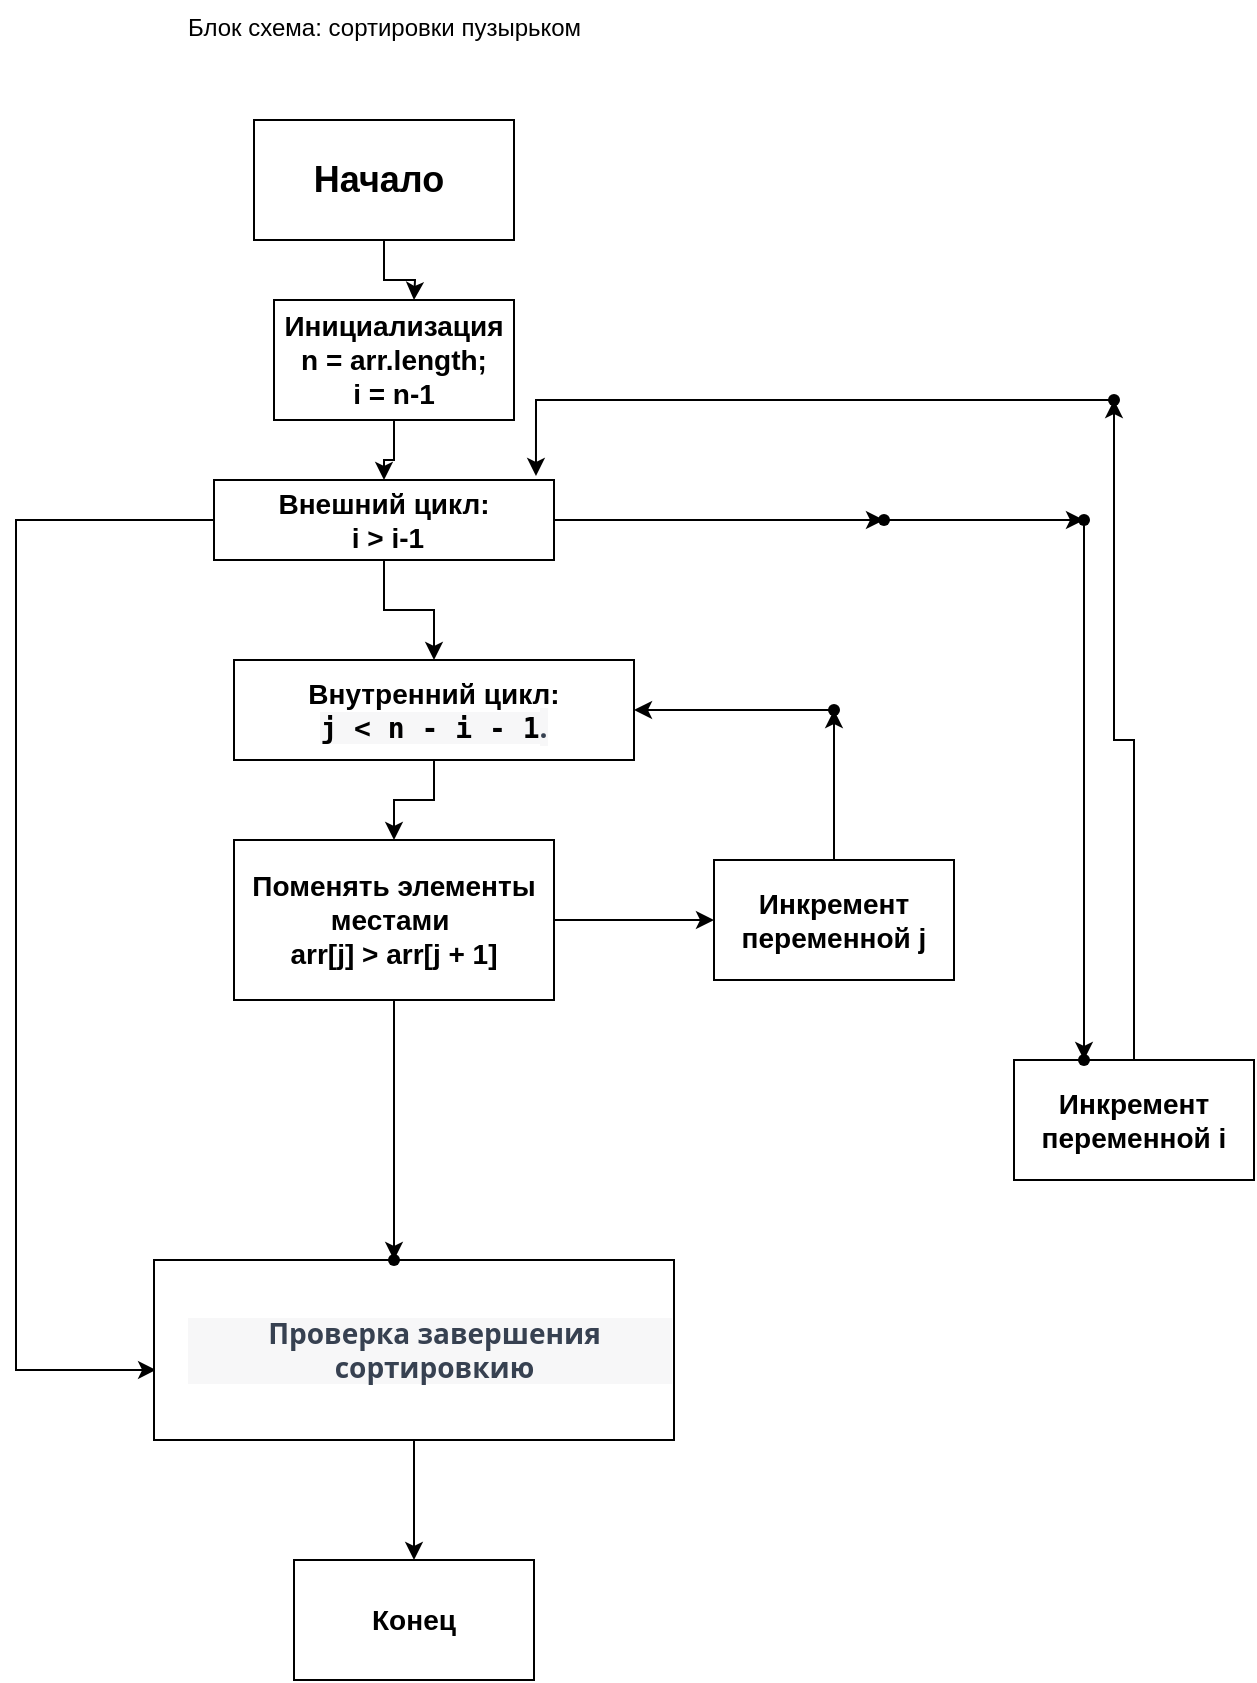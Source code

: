 <mxfile version="21.6.5" type="device">
  <diagram id="C5RBs43oDa-KdzZeNtuy" name="Page-1">
    <mxGraphModel dx="1098" dy="1989" grid="1" gridSize="10" guides="1" tooltips="1" connect="1" arrows="1" fold="1" page="1" pageScale="1" pageWidth="827" pageHeight="1169" math="0" shadow="0">
      <root>
        <mxCell id="WIyWlLk6GJQsqaUBKTNV-0" />
        <mxCell id="WIyWlLk6GJQsqaUBKTNV-1" parent="WIyWlLk6GJQsqaUBKTNV-0" />
        <mxCell id="7ndglb1z6COYYah7SMuI-425" value="Блок схема: сортировки пузырьком" style="text;whiteSpace=wrap;html=1;" parent="WIyWlLk6GJQsqaUBKTNV-1" vertex="1">
          <mxGeometry x="235" y="-1160" width="230" height="40" as="geometry" />
        </mxCell>
        <mxCell id="2zdZ3lVmo39ClpHEpzlz-12" value="" style="edgeStyle=orthogonalEdgeStyle;rounded=0;orthogonalLoop=1;jettySize=auto;html=1;" parent="WIyWlLk6GJQsqaUBKTNV-1" source="2zdZ3lVmo39ClpHEpzlz-0" edge="1">
          <mxGeometry relative="1" as="geometry">
            <mxPoint x="350" y="-1010" as="targetPoint" />
          </mxGeometry>
        </mxCell>
        <mxCell id="2zdZ3lVmo39ClpHEpzlz-0" value="&lt;b&gt;&lt;font style=&quot;font-size: 18px;&quot;&gt;Начало&amp;nbsp;&lt;/font&gt;&lt;/b&gt;" style="rounded=0;whiteSpace=wrap;html=1;" parent="WIyWlLk6GJQsqaUBKTNV-1" vertex="1">
          <mxGeometry x="270" y="-1100" width="130" height="60" as="geometry" />
        </mxCell>
        <mxCell id="2zdZ3lVmo39ClpHEpzlz-18" value="" style="edgeStyle=orthogonalEdgeStyle;rounded=0;orthogonalLoop=1;jettySize=auto;html=1;" parent="WIyWlLk6GJQsqaUBKTNV-1" source="2zdZ3lVmo39ClpHEpzlz-1" target="2zdZ3lVmo39ClpHEpzlz-2" edge="1">
          <mxGeometry relative="1" as="geometry" />
        </mxCell>
        <mxCell id="2zdZ3lVmo39ClpHEpzlz-1" value="&lt;font style=&quot;font-size: 14px;&quot;&gt;&lt;b&gt;Инициализация&lt;br&gt;n = arr.length;&lt;br&gt;i = n-1&lt;/b&gt;&lt;/font&gt;" style="rounded=0;whiteSpace=wrap;html=1;" parent="WIyWlLk6GJQsqaUBKTNV-1" vertex="1">
          <mxGeometry x="280" y="-1010" width="120" height="60" as="geometry" />
        </mxCell>
        <mxCell id="2zdZ3lVmo39ClpHEpzlz-19" value="" style="edgeStyle=orthogonalEdgeStyle;rounded=0;orthogonalLoop=1;jettySize=auto;html=1;" parent="WIyWlLk6GJQsqaUBKTNV-1" source="2zdZ3lVmo39ClpHEpzlz-2" target="2zdZ3lVmo39ClpHEpzlz-3" edge="1">
          <mxGeometry relative="1" as="geometry" />
        </mxCell>
        <mxCell id="2zdZ3lVmo39ClpHEpzlz-29" value="" style="edgeStyle=orthogonalEdgeStyle;rounded=0;orthogonalLoop=1;jettySize=auto;html=1;entryX=0.004;entryY=0.611;entryDx=0;entryDy=0;entryPerimeter=0;" parent="WIyWlLk6GJQsqaUBKTNV-1" source="2zdZ3lVmo39ClpHEpzlz-2" target="2zdZ3lVmo39ClpHEpzlz-6" edge="1">
          <mxGeometry relative="1" as="geometry">
            <mxPoint x="150" y="-350" as="targetPoint" />
            <Array as="points">
              <mxPoint x="151" y="-900" />
              <mxPoint x="151" y="-475" />
            </Array>
          </mxGeometry>
        </mxCell>
        <mxCell id="2zdZ3lVmo39ClpHEpzlz-37" value="" style="edgeStyle=orthogonalEdgeStyle;rounded=0;orthogonalLoop=1;jettySize=auto;html=1;" parent="WIyWlLk6GJQsqaUBKTNV-1" source="2zdZ3lVmo39ClpHEpzlz-2" target="2zdZ3lVmo39ClpHEpzlz-36" edge="1">
          <mxGeometry relative="1" as="geometry" />
        </mxCell>
        <mxCell id="2zdZ3lVmo39ClpHEpzlz-2" value="&lt;span style=&quot;font-size: 14px;&quot;&gt;&lt;b&gt;Внешний цикл:&lt;br&gt;&amp;nbsp;i &amp;gt; i-1&lt;/b&gt;&lt;/span&gt;" style="rounded=0;whiteSpace=wrap;html=1;" parent="WIyWlLk6GJQsqaUBKTNV-1" vertex="1">
          <mxGeometry x="250" y="-920" width="170" height="40" as="geometry" />
        </mxCell>
        <mxCell id="2zdZ3lVmo39ClpHEpzlz-21" value="" style="edgeStyle=orthogonalEdgeStyle;rounded=0;orthogonalLoop=1;jettySize=auto;html=1;" parent="WIyWlLk6GJQsqaUBKTNV-1" source="2zdZ3lVmo39ClpHEpzlz-3" target="2zdZ3lVmo39ClpHEpzlz-4" edge="1">
          <mxGeometry relative="1" as="geometry" />
        </mxCell>
        <mxCell id="2zdZ3lVmo39ClpHEpzlz-3" value="&lt;font style=&quot;font-size: 14px;&quot;&gt;&lt;b&gt;Внутренний цикл: &lt;br&gt;&lt;code style=&quot;border: 0px solid rgb(217, 217, 227); box-sizing: border-box; --tw-border-spacing-x: 0; --tw-border-spacing-y: 0; --tw-translate-x: 0; --tw-translate-y: 0; --tw-rotate: 0; --tw-skew-x: 0; --tw-skew-y: 0; --tw-scale-x: 1; --tw-scale-y: 1; --tw-pan-x: ; --tw-pan-y: ; --tw-pinch-zoom: ; --tw-scroll-snap-strictness: proximity; --tw-gradient-from-position: ; --tw-gradient-via-position: ; --tw-gradient-to-position: ; --tw-ordinal: ; --tw-slashed-zero: ; --tw-numeric-figure: ; --tw-numeric-spacing: ; --tw-numeric-fraction: ; --tw-ring-inset: ; --tw-ring-offset-width: 0px; --tw-ring-offset-color: #fff; --tw-ring-color: rgba(69,89,164,.5); --tw-ring-offset-shadow: 0 0 transparent; --tw-ring-shadow: 0 0 transparent; --tw-shadow: 0 0 transparent; --tw-shadow-colored: 0 0 transparent; --tw-blur: ; --tw-brightness: ; --tw-contrast: ; --tw-grayscale: ; --tw-hue-rotate: ; --tw-invert: ; --tw-saturate: ; --tw-sepia: ; --tw-drop-shadow: ; --tw-backdrop-blur: ; --tw-backdrop-brightness: ; --tw-backdrop-contrast: ; --tw-backdrop-grayscale: ; --tw-backdrop-hue-rotate: ; --tw-backdrop-invert: ; --tw-backdrop-opacity: ; --tw-backdrop-saturate: ; --tw-backdrop-sepia: ; color: var(--tw-prose-code); text-align: left; background-color: rgb(247, 247, 248); font-family: &amp;quot;Söhne Mono&amp;quot;, Monaco, &amp;quot;Andale Mono&amp;quot;, &amp;quot;Ubuntu Mono&amp;quot;, monospace !important;&quot;&gt;j &amp;lt; n - i - 1&lt;/code&gt;&lt;span style=&quot;color: rgb(55, 65, 81); font-family: Söhne, ui-sans-serif, system-ui, -apple-system, &amp;quot;Segoe UI&amp;quot;, Roboto, Ubuntu, Cantarell, &amp;quot;Noto Sans&amp;quot;, sans-serif, &amp;quot;Helvetica Neue&amp;quot;, Arial, &amp;quot;Apple Color Emoji&amp;quot;, &amp;quot;Segoe UI Emoji&amp;quot;, &amp;quot;Segoe UI Symbol&amp;quot;, &amp;quot;Noto Color Emoji&amp;quot;; text-align: left; background-color: rgb(247, 247, 248);&quot;&gt;.&lt;/span&gt;&lt;/b&gt;&lt;/font&gt;" style="rounded=0;whiteSpace=wrap;html=1;" parent="WIyWlLk6GJQsqaUBKTNV-1" vertex="1">
          <mxGeometry x="260" y="-830" width="200" height="50" as="geometry" />
        </mxCell>
        <mxCell id="2zdZ3lVmo39ClpHEpzlz-32" value="" style="edgeStyle=orthogonalEdgeStyle;rounded=0;orthogonalLoop=1;jettySize=auto;html=1;" parent="WIyWlLk6GJQsqaUBKTNV-1" source="2zdZ3lVmo39ClpHEpzlz-4" target="2zdZ3lVmo39ClpHEpzlz-7" edge="1">
          <mxGeometry relative="1" as="geometry" />
        </mxCell>
        <mxCell id="2zdZ3lVmo39ClpHEpzlz-50" value="" style="edgeStyle=orthogonalEdgeStyle;rounded=0;orthogonalLoop=1;jettySize=auto;html=1;" parent="WIyWlLk6GJQsqaUBKTNV-1" source="2zdZ3lVmo39ClpHEpzlz-4" target="2zdZ3lVmo39ClpHEpzlz-49" edge="1">
          <mxGeometry relative="1" as="geometry" />
        </mxCell>
        <mxCell id="2zdZ3lVmo39ClpHEpzlz-4" value="&lt;font style=&quot;font-size: 14px;&quot;&gt;&lt;b&gt;Поменять элементы местами&amp;nbsp;&lt;br&gt;arr[j] &amp;gt; arr[j + 1]&lt;/b&gt;&lt;/font&gt;" style="rounded=0;whiteSpace=wrap;html=1;" parent="WIyWlLk6GJQsqaUBKTNV-1" vertex="1">
          <mxGeometry x="260" y="-740" width="160" height="80" as="geometry" />
        </mxCell>
        <mxCell id="2zdZ3lVmo39ClpHEpzlz-48" value="" style="edgeStyle=orthogonalEdgeStyle;rounded=0;orthogonalLoop=1;jettySize=auto;html=1;" parent="WIyWlLk6GJQsqaUBKTNV-1" source="2zdZ3lVmo39ClpHEpzlz-6" target="2zdZ3lVmo39ClpHEpzlz-9" edge="1">
          <mxGeometry relative="1" as="geometry" />
        </mxCell>
        <mxCell id="2zdZ3lVmo39ClpHEpzlz-6" value="&lt;ul style=&quot;border: 0px solid rgb(217, 217, 227); box-sizing: border-box; --tw-border-spacing-x: 0; --tw-border-spacing-y: 0; --tw-translate-x: 0; --tw-translate-y: 0; --tw-rotate: 0; --tw-skew-x: 0; --tw-skew-y: 0; --tw-scale-x: 1; --tw-scale-y: 1; --tw-pan-x: ; --tw-pan-y: ; --tw-pinch-zoom: ; --tw-scroll-snap-strictness: proximity; --tw-gradient-from-position: ; --tw-gradient-via-position: ; --tw-gradient-to-position: ; --tw-ordinal: ; --tw-slashed-zero: ; --tw-numeric-figure: ; --tw-numeric-spacing: ; --tw-numeric-fraction: ; --tw-ring-inset: ; --tw-ring-offset-width: 0px; --tw-ring-offset-color: #fff; --tw-ring-color: rgba(69,89,164,.5); --tw-ring-offset-shadow: 0 0 transparent; --tw-ring-shadow: 0 0 transparent; --tw-shadow: 0 0 transparent; --tw-shadow-colored: 0 0 transparent; --tw-blur: ; --tw-brightness: ; --tw-contrast: ; --tw-grayscale: ; --tw-hue-rotate: ; --tw-invert: ; --tw-saturate: ; --tw-sepia: ; --tw-drop-shadow: ; --tw-backdrop-blur: ; --tw-backdrop-brightness: ; --tw-backdrop-contrast: ; --tw-backdrop-grayscale: ; --tw-backdrop-hue-rotate: ; --tw-backdrop-invert: ; --tw-backdrop-opacity: ; --tw-backdrop-saturate: ; --tw-backdrop-sepia: ; list-style-position: initial; list-style-image: initial; margin: 0px 0px 0px 1rem; padding: 0px; display: flex; flex-direction: column; color: rgb(55, 65, 81); font-family: Söhne, ui-sans-serif, system-ui, -apple-system, &amp;quot;Segoe UI&amp;quot;, Roboto, Ubuntu, Cantarell, &amp;quot;Noto Sans&amp;quot;, sans-serif, &amp;quot;Helvetica Neue&amp;quot;, Arial, &amp;quot;Apple Color Emoji&amp;quot;, &amp;quot;Segoe UI Emoji&amp;quot;, &amp;quot;Segoe UI Symbol&amp;quot;, &amp;quot;Noto Color Emoji&amp;quot;; background-color: rgb(247, 247, 248);&quot;&gt;&lt;li style=&quot;border: 0px solid rgb(217, 217, 227); box-sizing: border-box; --tw-border-spacing-x: 0; --tw-border-spacing-y: 0; --tw-translate-x: 0; --tw-translate-y: 0; --tw-rotate: 0; --tw-skew-x: 0; --tw-skew-y: 0; --tw-scale-x: 1; --tw-scale-y: 1; --tw-pan-x: ; --tw-pan-y: ; --tw-pinch-zoom: ; --tw-scroll-snap-strictness: proximity; --tw-gradient-from-position: ; --tw-gradient-via-position: ; --tw-gradient-to-position: ; --tw-ordinal: ; --tw-slashed-zero: ; --tw-numeric-figure: ; --tw-numeric-spacing: ; --tw-numeric-fraction: ; --tw-ring-inset: ; --tw-ring-offset-width: 0px; --tw-ring-offset-color: #fff; --tw-ring-color: rgba(69,89,164,.5); --tw-ring-offset-shadow: 0 0 transparent; --tw-ring-shadow: 0 0 transparent; --tw-shadow: 0 0 transparent; --tw-shadow-colored: 0 0 transparent; --tw-blur: ; --tw-brightness: ; --tw-contrast: ; --tw-grayscale: ; --tw-hue-rotate: ; --tw-invert: ; --tw-saturate: ; --tw-sepia: ; --tw-drop-shadow: ; --tw-backdrop-blur: ; --tw-backdrop-brightness: ; --tw-backdrop-contrast: ; --tw-backdrop-grayscale: ; --tw-backdrop-hue-rotate: ; --tw-backdrop-invert: ; --tw-backdrop-opacity: ; --tw-backdrop-saturate: ; --tw-backdrop-sepia: ; margin: 0px; padding-left: 0.375em; display: block; min-height: 28px;&quot;&gt;&lt;b style=&quot;&quot;&gt;&lt;font style=&quot;font-size: 14px;&quot;&gt;Проверка завершения сортировкию&lt;/font&gt;&lt;/b&gt;&lt;br&gt;&lt;/li&gt;&lt;/ul&gt;" style="rounded=0;whiteSpace=wrap;html=1;" parent="WIyWlLk6GJQsqaUBKTNV-1" vertex="1">
          <mxGeometry x="220" y="-530" width="260" height="90" as="geometry" />
        </mxCell>
        <mxCell id="2zdZ3lVmo39ClpHEpzlz-34" value="" style="edgeStyle=orthogonalEdgeStyle;rounded=0;orthogonalLoop=1;jettySize=auto;html=1;" parent="WIyWlLk6GJQsqaUBKTNV-1" source="2zdZ3lVmo39ClpHEpzlz-7" target="2zdZ3lVmo39ClpHEpzlz-33" edge="1">
          <mxGeometry relative="1" as="geometry" />
        </mxCell>
        <mxCell id="2zdZ3lVmo39ClpHEpzlz-7" value="&lt;font style=&quot;font-size: 14px;&quot;&gt;&lt;b&gt;Инкремент переменной j&lt;/b&gt;&lt;/font&gt;" style="rounded=0;whiteSpace=wrap;html=1;" parent="WIyWlLk6GJQsqaUBKTNV-1" vertex="1">
          <mxGeometry x="500" y="-730" width="120" height="60" as="geometry" />
        </mxCell>
        <mxCell id="2zdZ3lVmo39ClpHEpzlz-43" value="" style="edgeStyle=orthogonalEdgeStyle;rounded=0;orthogonalLoop=1;jettySize=auto;html=1;" parent="WIyWlLk6GJQsqaUBKTNV-1" source="2zdZ3lVmo39ClpHEpzlz-8" target="2zdZ3lVmo39ClpHEpzlz-42" edge="1">
          <mxGeometry relative="1" as="geometry" />
        </mxCell>
        <mxCell id="2zdZ3lVmo39ClpHEpzlz-8" value="&lt;font style=&quot;font-size: 14px;&quot;&gt;&lt;b&gt;Инкремент переменной i&lt;/b&gt;&lt;/font&gt;" style="rounded=0;whiteSpace=wrap;html=1;" parent="WIyWlLk6GJQsqaUBKTNV-1" vertex="1">
          <mxGeometry x="650" y="-630" width="120" height="60" as="geometry" />
        </mxCell>
        <mxCell id="2zdZ3lVmo39ClpHEpzlz-9" value="&lt;b&gt;&lt;font style=&quot;font-size: 14px;&quot;&gt;Конец&lt;/font&gt;&lt;/b&gt;" style="rounded=0;whiteSpace=wrap;html=1;" parent="WIyWlLk6GJQsqaUBKTNV-1" vertex="1">
          <mxGeometry x="290" y="-380" width="120" height="60" as="geometry" />
        </mxCell>
        <mxCell id="2zdZ3lVmo39ClpHEpzlz-35" value="" style="edgeStyle=orthogonalEdgeStyle;rounded=0;orthogonalLoop=1;jettySize=auto;html=1;" parent="WIyWlLk6GJQsqaUBKTNV-1" source="2zdZ3lVmo39ClpHEpzlz-33" target="2zdZ3lVmo39ClpHEpzlz-3" edge="1">
          <mxGeometry relative="1" as="geometry" />
        </mxCell>
        <mxCell id="2zdZ3lVmo39ClpHEpzlz-33" value="" style="shape=waypoint;sketch=0;size=6;pointerEvents=1;points=[];fillColor=default;resizable=0;rotatable=0;perimeter=centerPerimeter;snapToPoint=1;rounded=0;" parent="WIyWlLk6GJQsqaUBKTNV-1" vertex="1">
          <mxGeometry x="550" y="-815" width="20" height="20" as="geometry" />
        </mxCell>
        <mxCell id="2zdZ3lVmo39ClpHEpzlz-39" value="" style="edgeStyle=orthogonalEdgeStyle;rounded=0;orthogonalLoop=1;jettySize=auto;html=1;" parent="WIyWlLk6GJQsqaUBKTNV-1" source="2zdZ3lVmo39ClpHEpzlz-36" target="2zdZ3lVmo39ClpHEpzlz-38" edge="1">
          <mxGeometry relative="1" as="geometry" />
        </mxCell>
        <mxCell id="2zdZ3lVmo39ClpHEpzlz-36" value="" style="shape=waypoint;sketch=0;size=6;pointerEvents=1;points=[];fillColor=default;resizable=0;rotatable=0;perimeter=centerPerimeter;snapToPoint=1;rounded=0;" parent="WIyWlLk6GJQsqaUBKTNV-1" vertex="1">
          <mxGeometry x="575" y="-910" width="20" height="20" as="geometry" />
        </mxCell>
        <mxCell id="2zdZ3lVmo39ClpHEpzlz-41" value="" style="edgeStyle=orthogonalEdgeStyle;rounded=0;orthogonalLoop=1;jettySize=auto;html=1;" parent="WIyWlLk6GJQsqaUBKTNV-1" source="2zdZ3lVmo39ClpHEpzlz-38" target="2zdZ3lVmo39ClpHEpzlz-40" edge="1">
          <mxGeometry relative="1" as="geometry" />
        </mxCell>
        <mxCell id="2zdZ3lVmo39ClpHEpzlz-38" value="" style="shape=waypoint;sketch=0;size=6;pointerEvents=1;points=[];fillColor=default;resizable=0;rotatable=0;perimeter=centerPerimeter;snapToPoint=1;rounded=0;" parent="WIyWlLk6GJQsqaUBKTNV-1" vertex="1">
          <mxGeometry x="675" y="-910" width="20" height="20" as="geometry" />
        </mxCell>
        <mxCell id="2zdZ3lVmo39ClpHEpzlz-40" value="" style="shape=waypoint;sketch=0;size=6;pointerEvents=1;points=[];fillColor=default;resizable=0;rotatable=0;perimeter=centerPerimeter;snapToPoint=1;rounded=0;" parent="WIyWlLk6GJQsqaUBKTNV-1" vertex="1">
          <mxGeometry x="675" y="-640" width="20" height="20" as="geometry" />
        </mxCell>
        <mxCell id="2zdZ3lVmo39ClpHEpzlz-47" value="" style="edgeStyle=orthogonalEdgeStyle;rounded=0;orthogonalLoop=1;jettySize=auto;html=1;entryX=0.947;entryY=-0.05;entryDx=0;entryDy=0;entryPerimeter=0;" parent="WIyWlLk6GJQsqaUBKTNV-1" source="2zdZ3lVmo39ClpHEpzlz-42" target="2zdZ3lVmo39ClpHEpzlz-2" edge="1">
          <mxGeometry relative="1" as="geometry">
            <mxPoint x="640" y="-960" as="targetPoint" />
          </mxGeometry>
        </mxCell>
        <mxCell id="2zdZ3lVmo39ClpHEpzlz-42" value="" style="shape=waypoint;sketch=0;size=6;pointerEvents=1;points=[];fillColor=default;resizable=0;rotatable=0;perimeter=centerPerimeter;snapToPoint=1;rounded=0;" parent="WIyWlLk6GJQsqaUBKTNV-1" vertex="1">
          <mxGeometry x="690" y="-970" width="20" height="20" as="geometry" />
        </mxCell>
        <mxCell id="2zdZ3lVmo39ClpHEpzlz-49" value="" style="shape=waypoint;sketch=0;size=6;pointerEvents=1;points=[];fillColor=default;resizable=0;rotatable=0;perimeter=centerPerimeter;snapToPoint=1;rounded=0;" parent="WIyWlLk6GJQsqaUBKTNV-1" vertex="1">
          <mxGeometry x="330" y="-540" width="20" height="20" as="geometry" />
        </mxCell>
      </root>
    </mxGraphModel>
  </diagram>
</mxfile>
